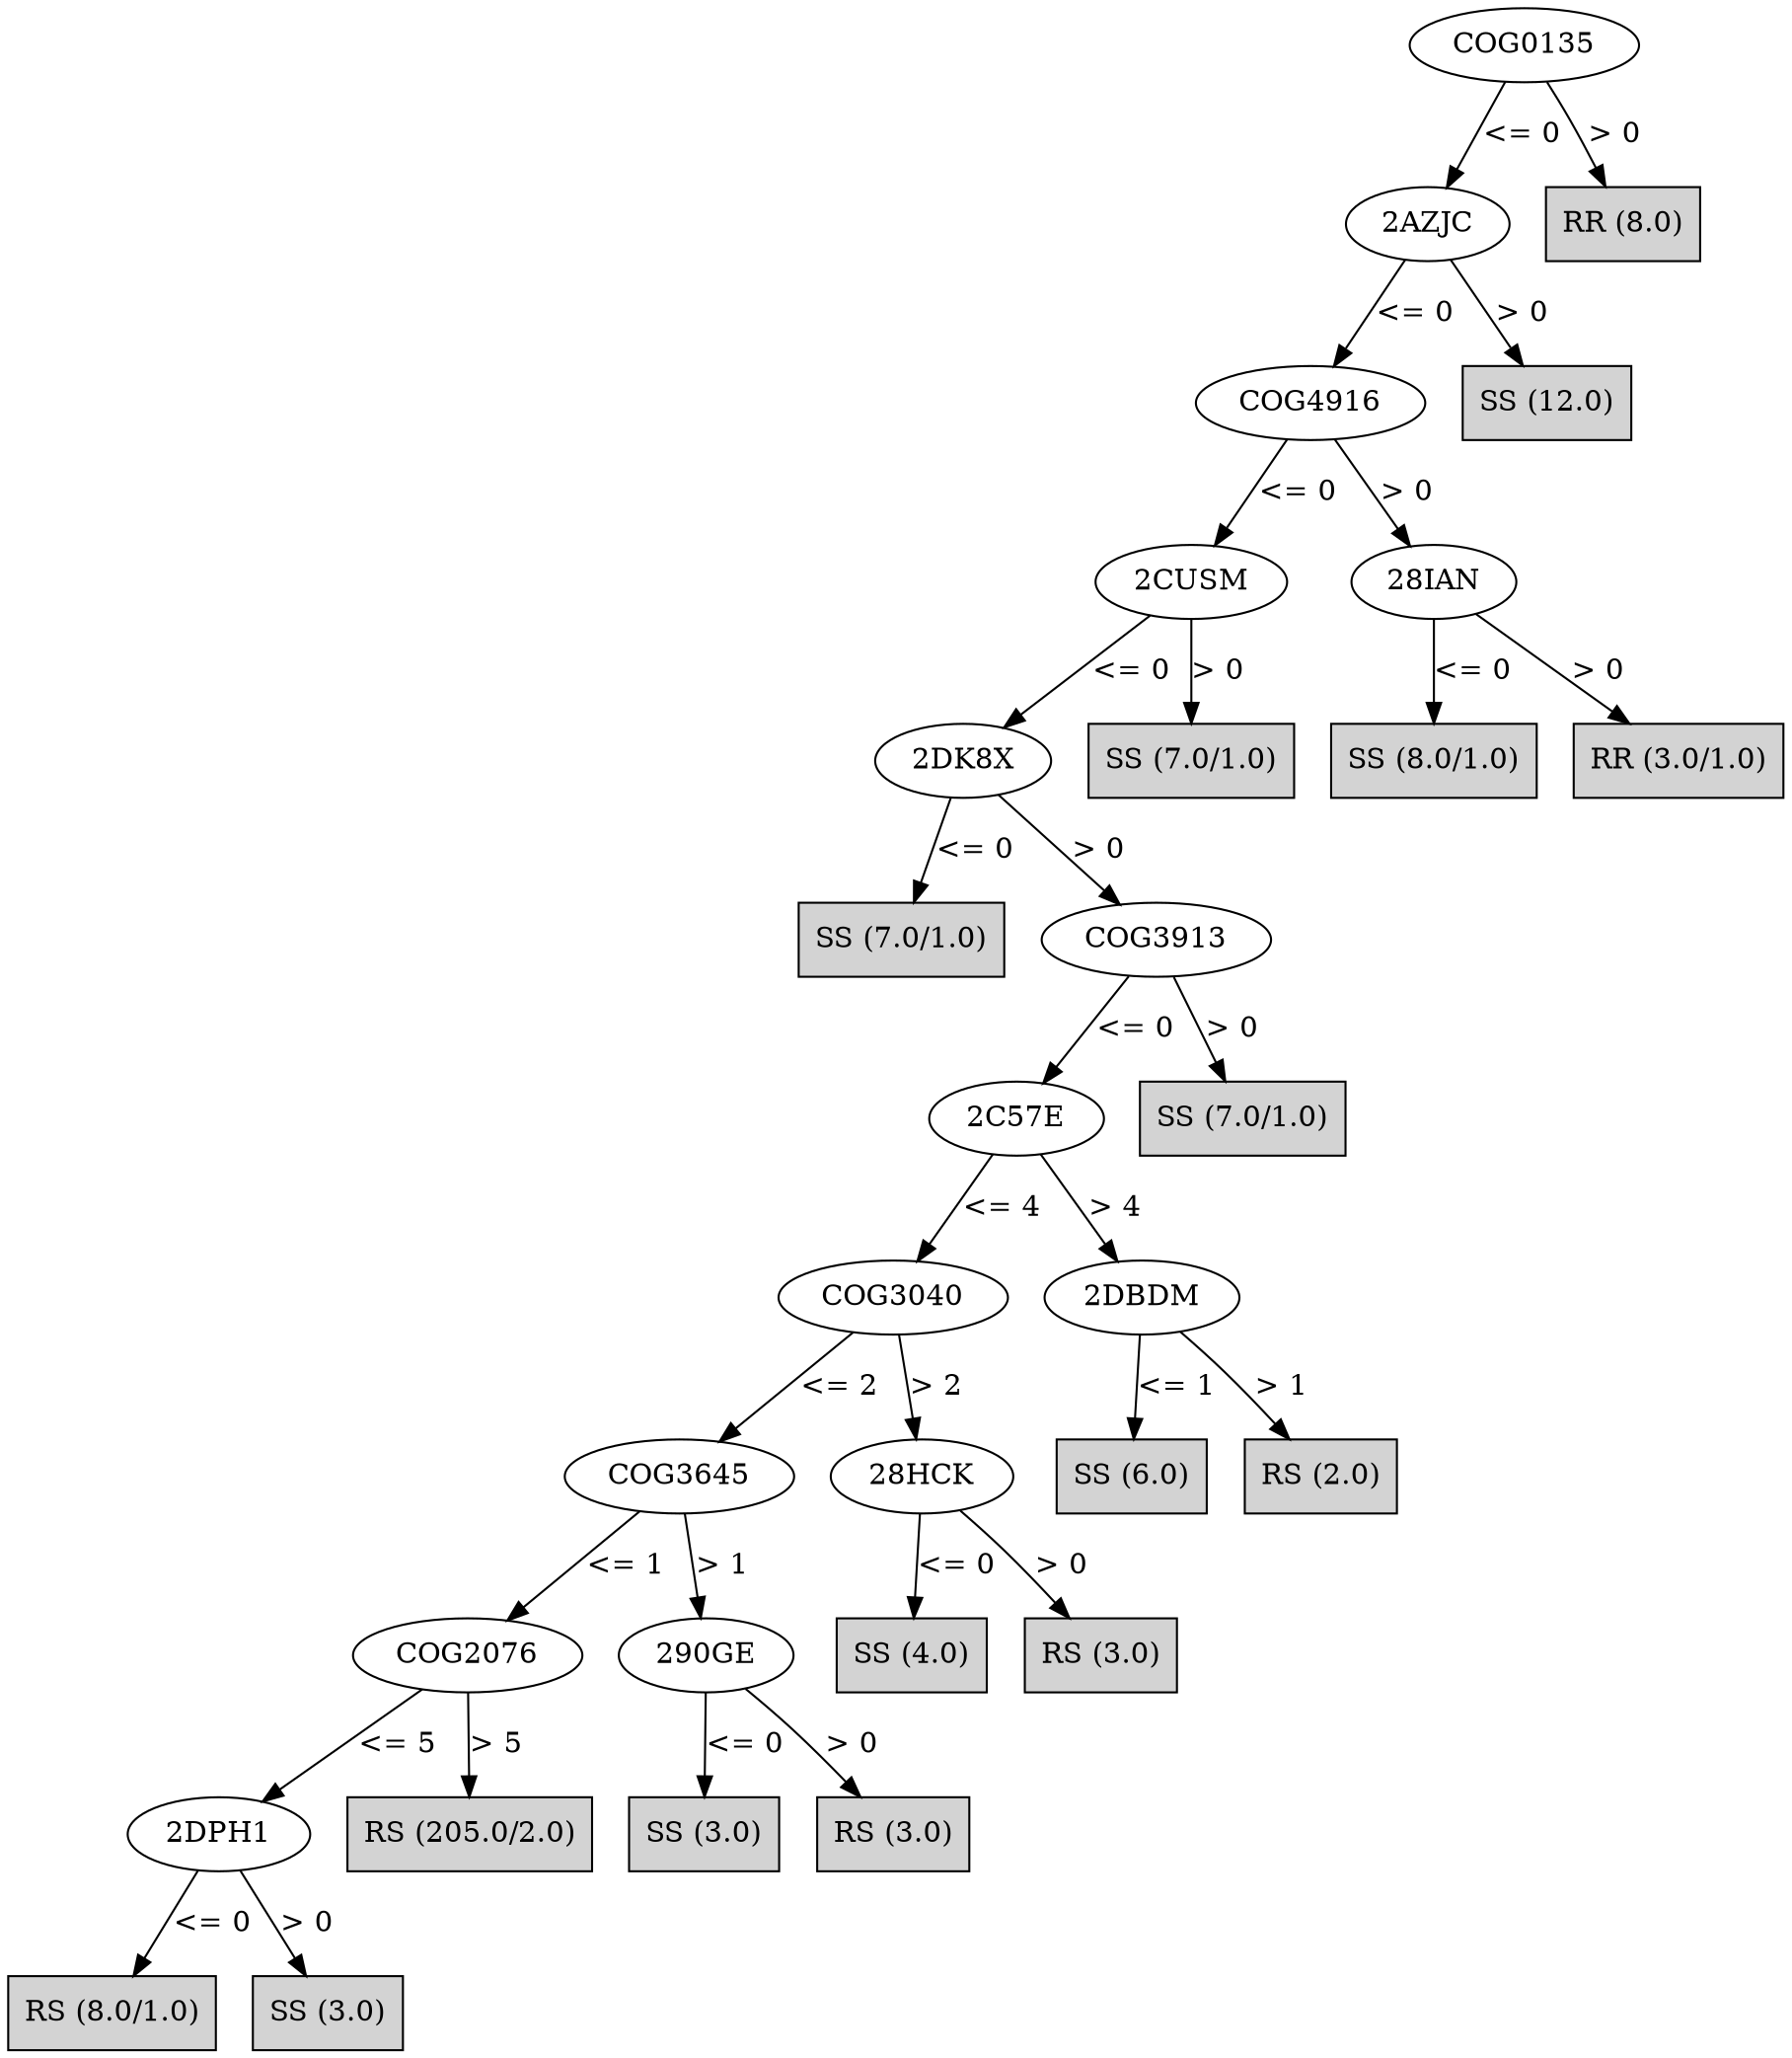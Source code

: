 digraph J48Tree {
N0 [label="COG0135" ]
N0->N1 [label="<= 0"]
N1 [label="2AZJC" ]
N1->N2 [label="<= 0"]
N2 [label="COG4916" ]
N2->N3 [label="<= 0"]
N3 [label="2CUSM" ]
N3->N4 [label="<= 0"]
N4 [label="2DK8X" ]
N4->N5 [label="<= 0"]
N5 [label="SS (7.0/1.0)" shape=box style=filled ]
N4->N6 [label="> 0"]
N6 [label="COG3913" ]
N6->N7 [label="<= 0"]
N7 [label="2C57E" ]
N7->N8 [label="<= 4"]
N8 [label="COG3040" ]
N8->N9 [label="<= 2"]
N9 [label="COG3645" ]
N9->N10 [label="<= 1"]
N10 [label="COG2076" ]
N10->N11 [label="<= 5"]
N11 [label="2DPH1" ]
N11->N12 [label="<= 0"]
N12 [label="RS (8.0/1.0)" shape=box style=filled ]
N11->N13 [label="> 0"]
N13 [label="SS (3.0)" shape=box style=filled ]
N10->N14 [label="> 5"]
N14 [label="RS (205.0/2.0)" shape=box style=filled ]
N9->N15 [label="> 1"]
N15 [label="290GE" ]
N15->N16 [label="<= 0"]
N16 [label="SS (3.0)" shape=box style=filled ]
N15->N17 [label="> 0"]
N17 [label="RS (3.0)" shape=box style=filled ]
N8->N18 [label="> 2"]
N18 [label="28HCK" ]
N18->N19 [label="<= 0"]
N19 [label="SS (4.0)" shape=box style=filled ]
N18->N20 [label="> 0"]
N20 [label="RS (3.0)" shape=box style=filled ]
N7->N21 [label="> 4"]
N21 [label="2DBDM" ]
N21->N22 [label="<= 1"]
N22 [label="SS (6.0)" shape=box style=filled ]
N21->N23 [label="> 1"]
N23 [label="RS (2.0)" shape=box style=filled ]
N6->N24 [label="> 0"]
N24 [label="SS (7.0/1.0)" shape=box style=filled ]
N3->N25 [label="> 0"]
N25 [label="SS (7.0/1.0)" shape=box style=filled ]
N2->N26 [label="> 0"]
N26 [label="28IAN" ]
N26->N27 [label="<= 0"]
N27 [label="SS (8.0/1.0)" shape=box style=filled ]
N26->N28 [label="> 0"]
N28 [label="RR (3.0/1.0)" shape=box style=filled ]
N1->N29 [label="> 0"]
N29 [label="SS (12.0)" shape=box style=filled ]
N0->N30 [label="> 0"]
N30 [label="RR (8.0)" shape=box style=filled ]
}

